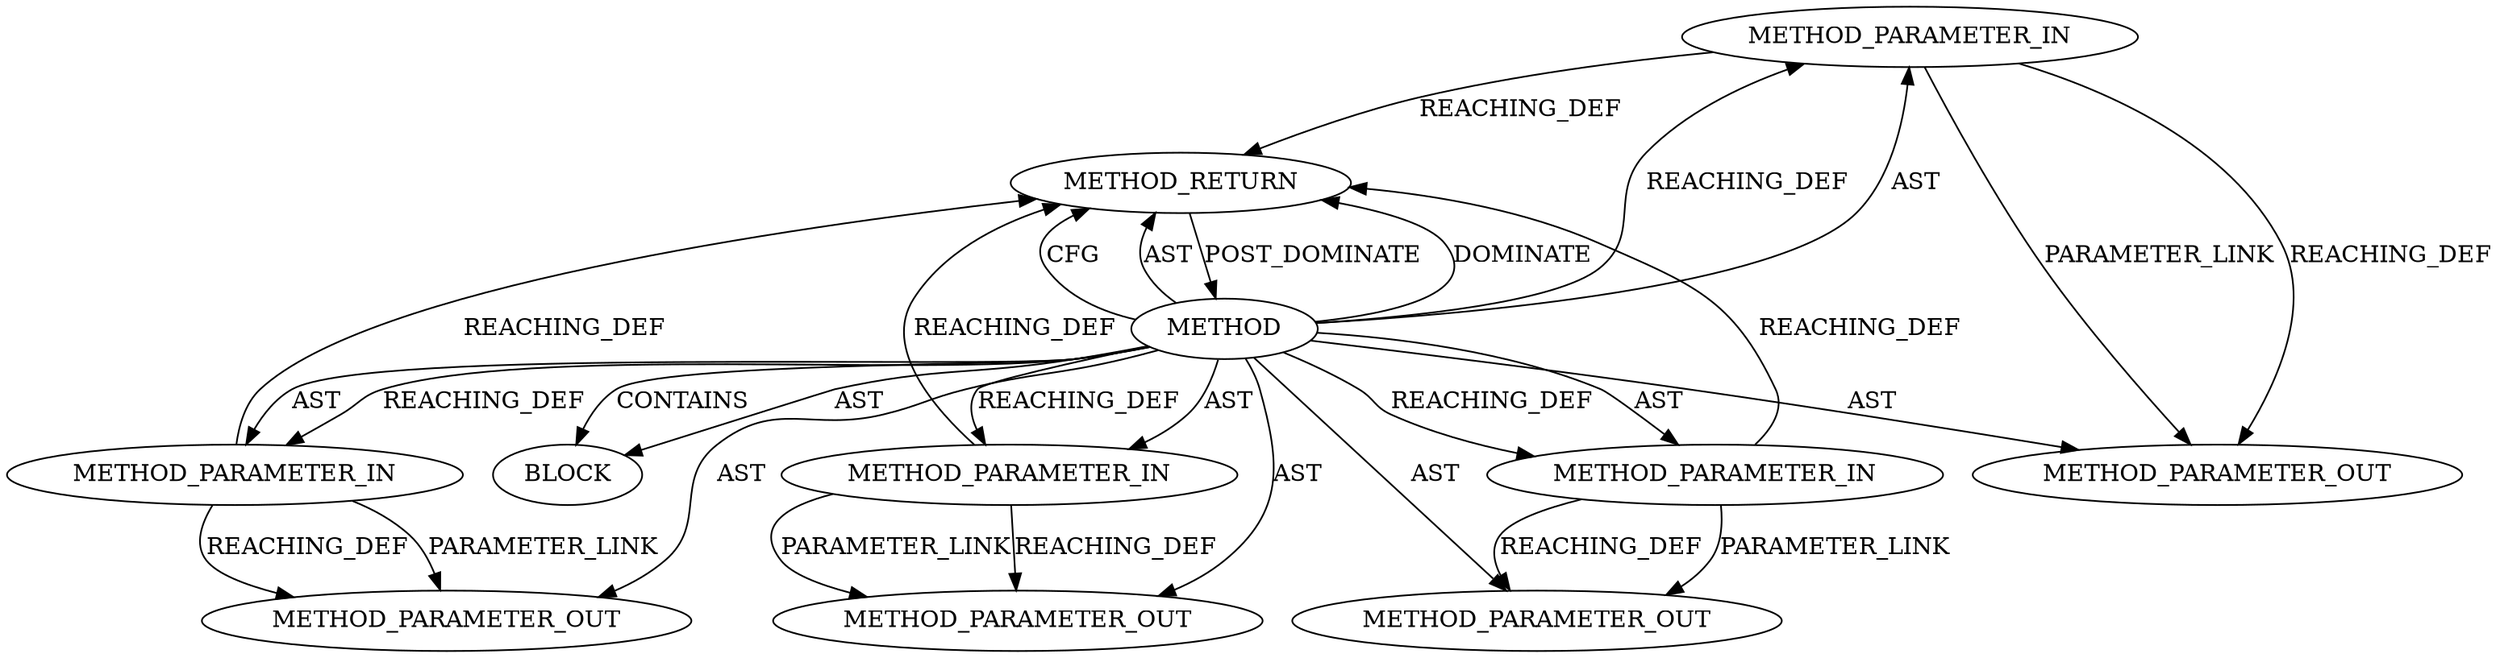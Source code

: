 digraph {
  26225 [label=METHOD_PARAMETER_IN ORDER=3 CODE="p3" IS_VARIADIC=false TYPE_FULL_NAME="ANY" EVALUATION_STRATEGY="BY_VALUE" INDEX=3 NAME="p3"]
  26228 [label=METHOD_RETURN ORDER=2 CODE="RET" TYPE_FULL_NAME="ANY" EVALUATION_STRATEGY="BY_VALUE"]
  27491 [label=METHOD_PARAMETER_OUT ORDER=4 CODE="p4" IS_VARIADIC=false TYPE_FULL_NAME="ANY" EVALUATION_STRATEGY="BY_VALUE" INDEX=4 NAME="p4"]
  26224 [label=METHOD_PARAMETER_IN ORDER=2 CODE="p2" IS_VARIADIC=false TYPE_FULL_NAME="ANY" EVALUATION_STRATEGY="BY_VALUE" INDEX=2 NAME="p2"]
  26227 [label=BLOCK ORDER=1 ARGUMENT_INDEX=1 CODE="<empty>" TYPE_FULL_NAME="ANY"]
  26222 [label=METHOD AST_PARENT_TYPE="NAMESPACE_BLOCK" AST_PARENT_FULL_NAME="<global>" ORDER=0 CODE="<empty>" FULL_NAME="BN_mod_inverse" IS_EXTERNAL=true FILENAME="<empty>" SIGNATURE="" NAME="BN_mod_inverse"]
  26226 [label=METHOD_PARAMETER_IN ORDER=4 CODE="p4" IS_VARIADIC=false TYPE_FULL_NAME="ANY" EVALUATION_STRATEGY="BY_VALUE" INDEX=4 NAME="p4"]
  27490 [label=METHOD_PARAMETER_OUT ORDER=3 CODE="p3" IS_VARIADIC=false TYPE_FULL_NAME="ANY" EVALUATION_STRATEGY="BY_VALUE" INDEX=3 NAME="p3"]
  27488 [label=METHOD_PARAMETER_OUT ORDER=1 CODE="p1" IS_VARIADIC=false TYPE_FULL_NAME="ANY" EVALUATION_STRATEGY="BY_VALUE" INDEX=1 NAME="p1"]
  27489 [label=METHOD_PARAMETER_OUT ORDER=2 CODE="p2" IS_VARIADIC=false TYPE_FULL_NAME="ANY" EVALUATION_STRATEGY="BY_VALUE" INDEX=2 NAME="p2"]
  26223 [label=METHOD_PARAMETER_IN ORDER=1 CODE="p1" IS_VARIADIC=false TYPE_FULL_NAME="ANY" EVALUATION_STRATEGY="BY_VALUE" INDEX=1 NAME="p1"]
  26222 -> 26228 [label=DOMINATE ]
  26222 -> 26223 [label=AST ]
  26224 -> 27489 [label=PARAMETER_LINK ]
  26222 -> 27489 [label=AST ]
  26222 -> 27490 [label=AST ]
  26224 -> 27489 [label=REACHING_DEF VARIABLE="p2"]
  26224 -> 26228 [label=REACHING_DEF VARIABLE="p2"]
  26223 -> 26228 [label=REACHING_DEF VARIABLE="p1"]
  26222 -> 26224 [label=AST ]
  26222 -> 26225 [label=AST ]
  26222 -> 27488 [label=AST ]
  26226 -> 27491 [label=REACHING_DEF VARIABLE="p4"]
  26228 -> 26222 [label=POST_DOMINATE ]
  26226 -> 26228 [label=REACHING_DEF VARIABLE="p4"]
  26222 -> 26227 [label=AST ]
  26222 -> 26224 [label=REACHING_DEF VARIABLE=""]
  26222 -> 27491 [label=AST ]
  26226 -> 27491 [label=PARAMETER_LINK ]
  26222 -> 26228 [label=CFG ]
  26223 -> 27488 [label=PARAMETER_LINK ]
  26222 -> 26223 [label=REACHING_DEF VARIABLE=""]
  26222 -> 26227 [label=CONTAINS ]
  26225 -> 26228 [label=REACHING_DEF VARIABLE="p3"]
  26225 -> 27490 [label=REACHING_DEF VARIABLE="p3"]
  26222 -> 26225 [label=REACHING_DEF VARIABLE=""]
  26222 -> 26228 [label=AST ]
  26223 -> 27488 [label=REACHING_DEF VARIABLE="p1"]
  26222 -> 26226 [label=AST ]
  26222 -> 26226 [label=REACHING_DEF VARIABLE=""]
  26225 -> 27490 [label=PARAMETER_LINK ]
}
